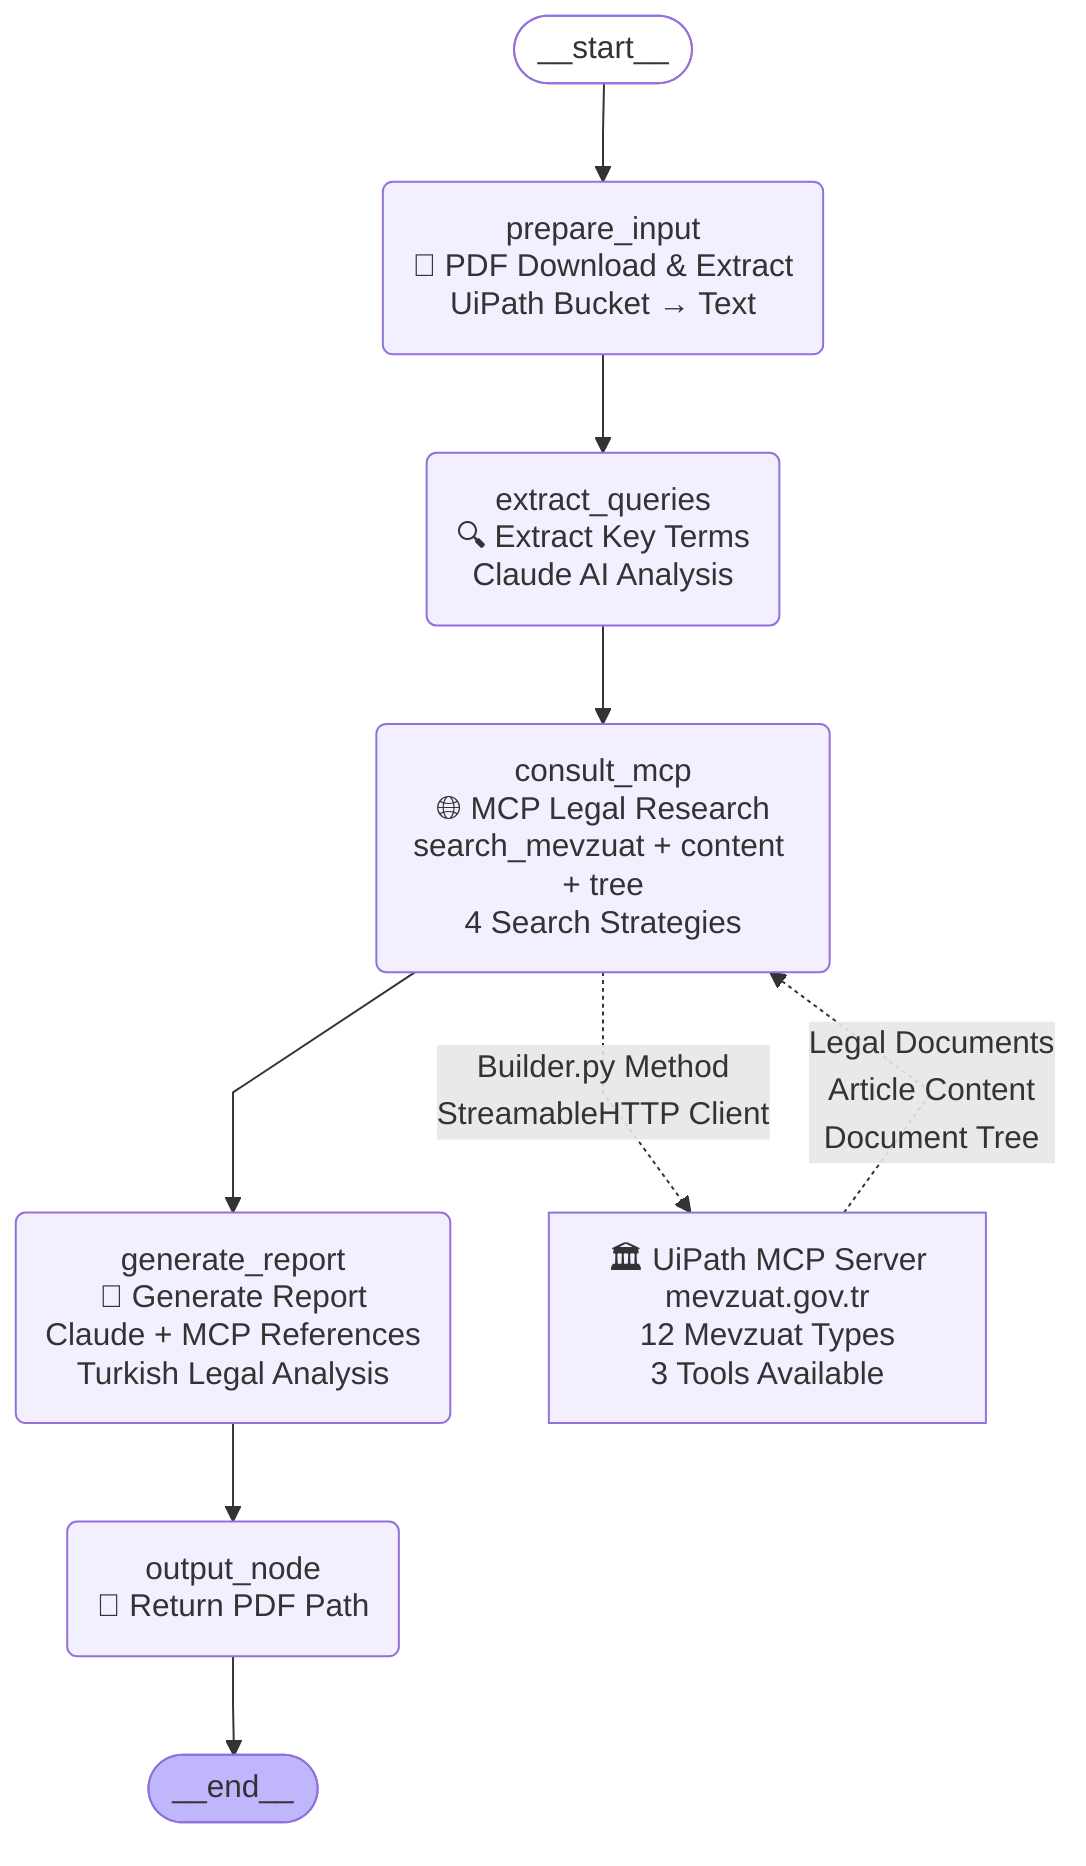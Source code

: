 ---
config:
  flowchart:
    curve: linear
---
graph TD;
	__start__([<p>__start__</p>]):::first
	prepare_input("prepare_input<br/>📄 PDF Download & Extract<br/>UiPath Bucket → Text")
	extract_queries("extract_queries<br/>🔍 Extract Key Terms<br/>Claude AI Analysis")
	consult_mcp("consult_mcp<br/>🌐 MCP Legal Research<br/>search_mevzuat + content + tree<br/>4 Search Strategies")
	generate_report("generate_report<br/>📝 Generate Report<br/>Claude + MCP References<br/>Turkish Legal Analysis")
	output_node("output_node<br/>💾 Return PDF Path")
	__end__([<p>__end__</p>]):::last
	
	mcp_server["🏛️ UiPath MCP Server<br/>mevzuat.gov.tr<br/>12 Mevzuat Types<br/>3 Tools Available"]
	
	__start__ --> prepare_input;
	prepare_input --> extract_queries;
	extract_queries --> consult_mcp;
	consult_mcp -.->|"Builder.py Method<br/>StreamableHTTP Client"| mcp_server;
	mcp_server -.->|"Legal Documents<br/>Article Content<br/>Document Tree"| consult_mcp;
	consult_mcp --> generate_report;
	generate_report --> output_node;
	output_node --> __end__;
	
	classDef default fill:#f2f0ff,line-height:1.2
	classDef first fill-opacity:0
	classDef last fill:#bfb6fc
	classDef mcp fill:#e8f5e8,stroke:#4caf50,stroke-width:2px